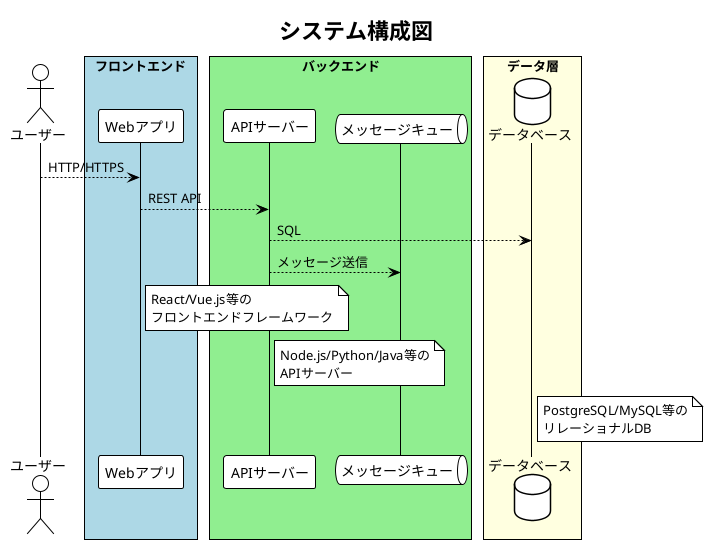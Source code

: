 @startuml
' ========================================
' 図のタイトル: システム構成図テンプレート
' 目的: プロジェクトのシステム構成図作成用テンプレート
' ========================================

!theme plain
title システム構成図


' アクターの定義
actor "ユーザー" as user
participant "Webアプリ" as web
participant "APIサーバー" as api
database "データベース" as db
queue "メッセージキュー" as mq

' システム境界の定義
box "フロントエンド" #LightBlue
    participant web
end box

box "バックエンド" #LightGreen  
    participant api
    participant mq
end box

box "データ層" #LightYellow
    database db
end box

' 基本的な接続関係
user --> web : HTTP/HTTPS
web --> api : REST API
api --> db : SQL
api --> mq : メッセージ送信

' ノート（説明）
note right of web
  React/Vue.js等の
  フロントエンドフレームワーク
end note

note right of api
  Node.js/Python/Java等の
  APIサーバー
end note

note right of db
  PostgreSQL/MySQL等の
  リレーショナルDB
end note

@enduml